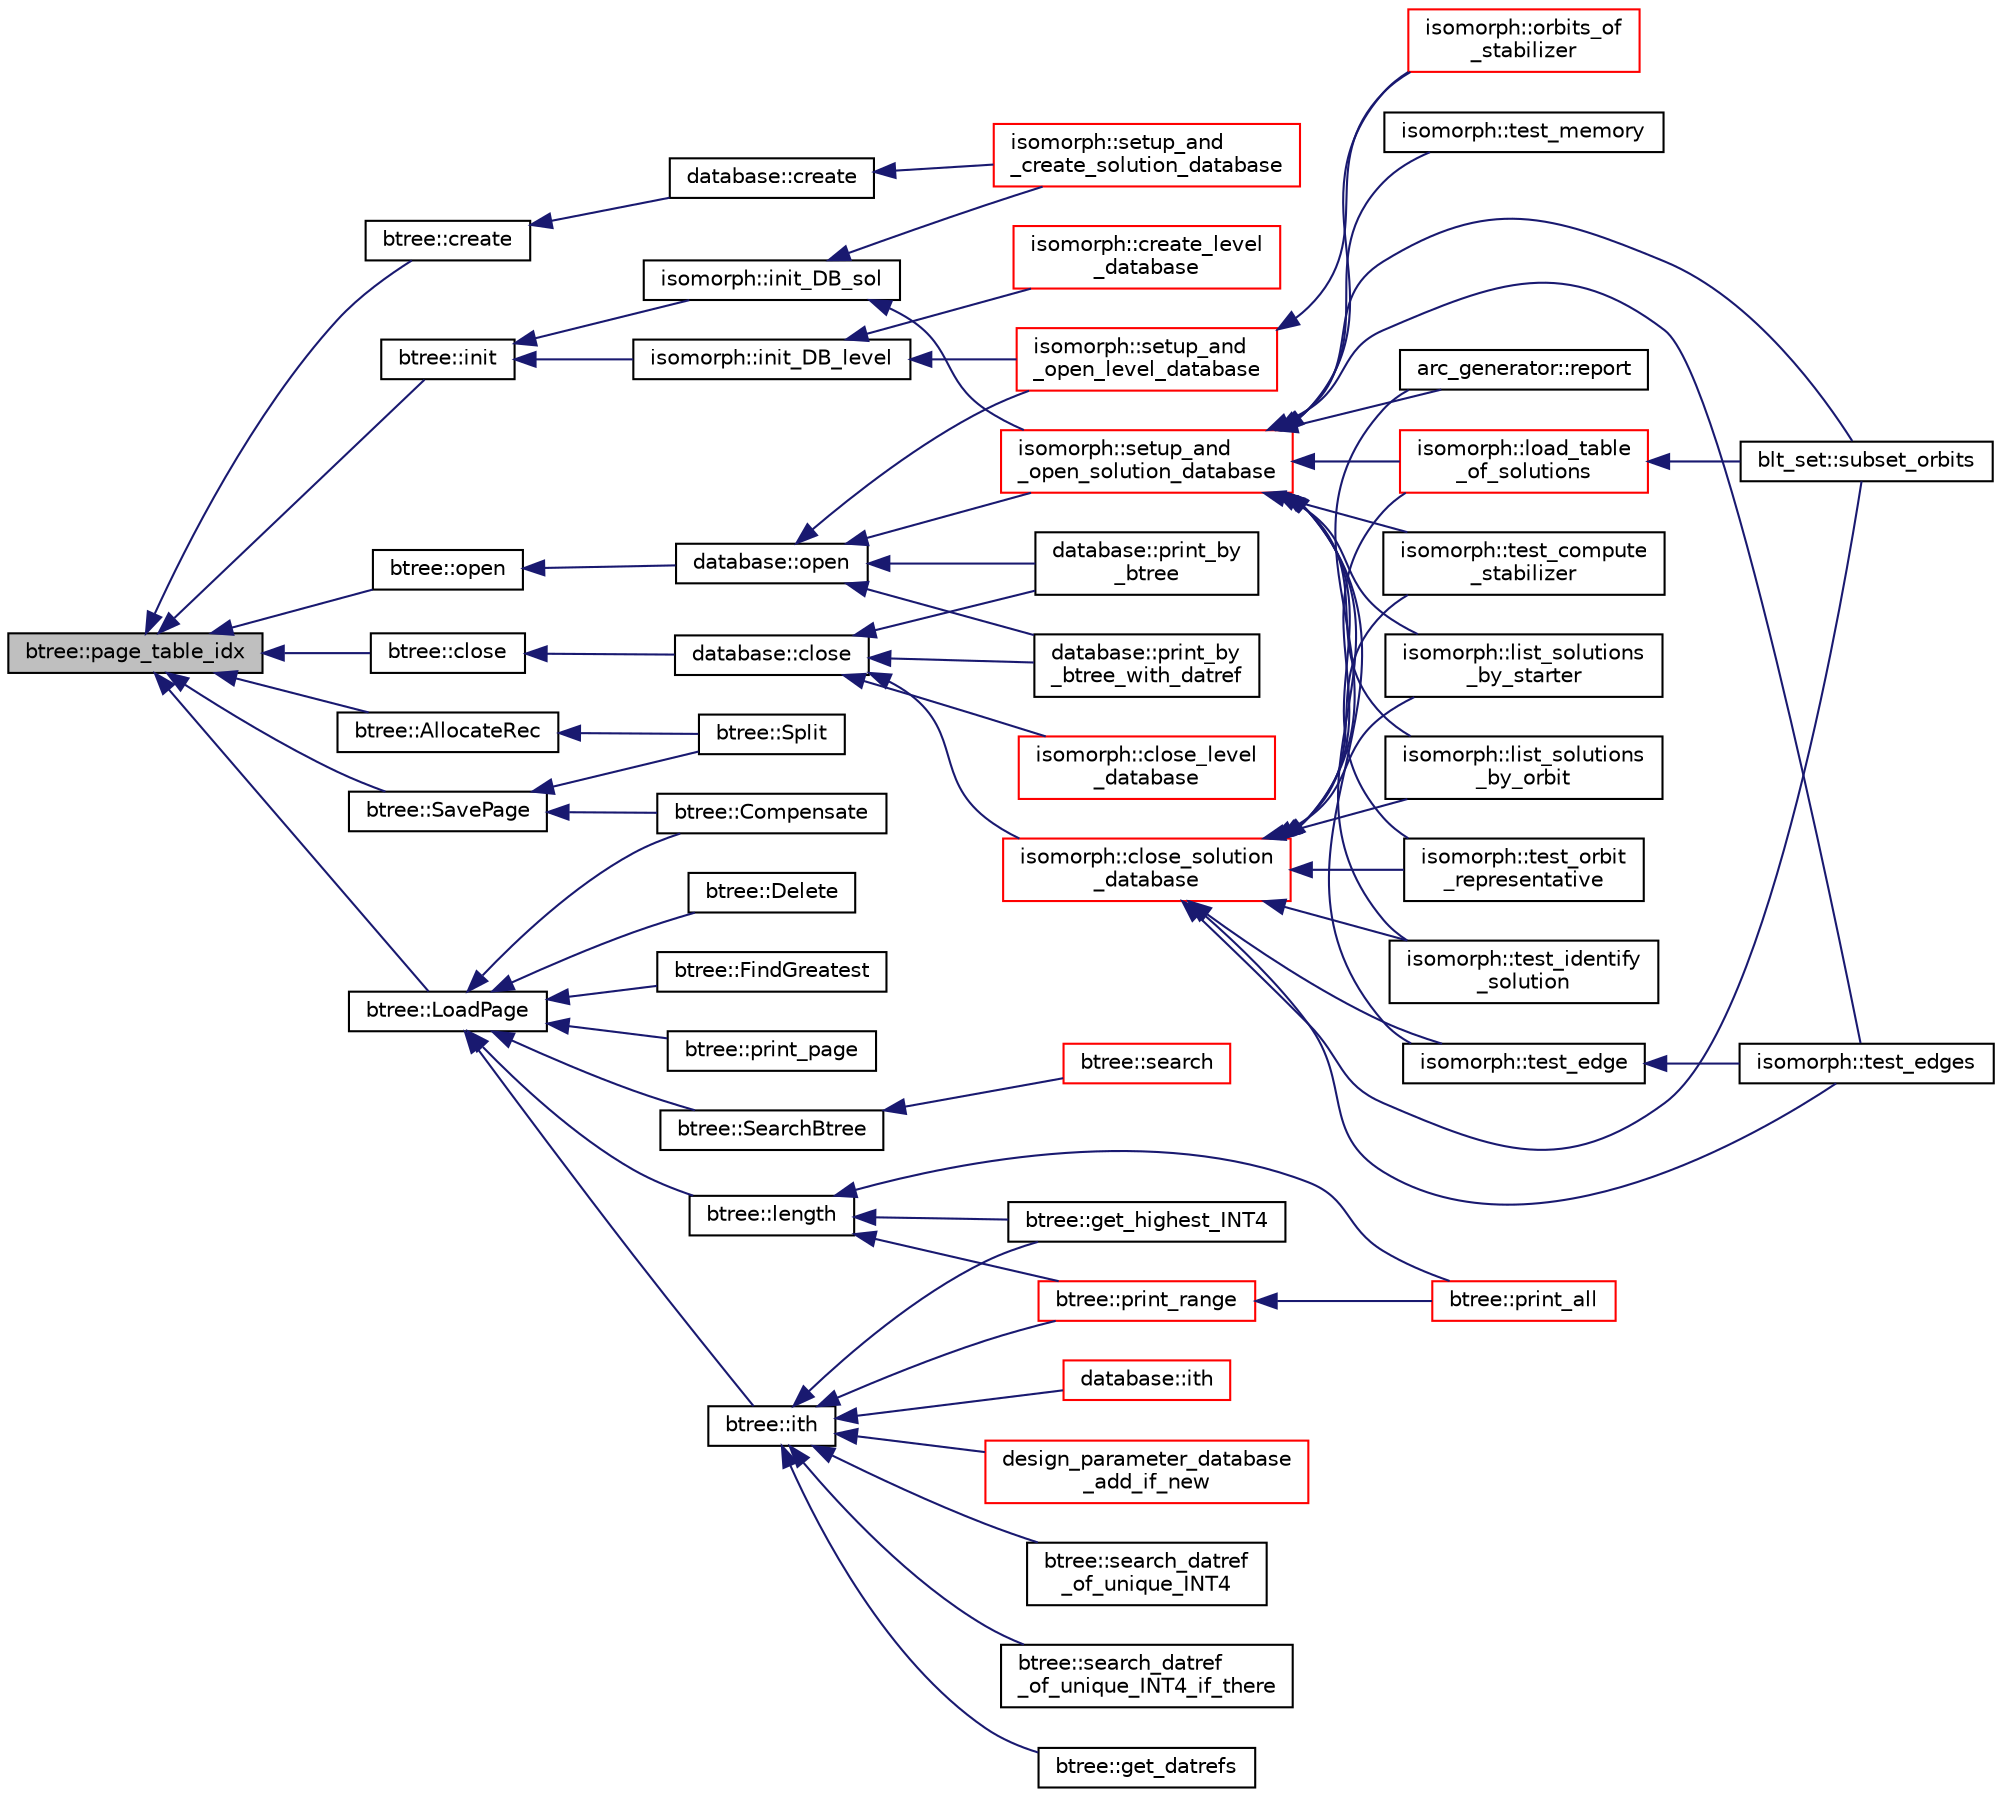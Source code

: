 digraph "btree::page_table_idx"
{
  edge [fontname="Helvetica",fontsize="10",labelfontname="Helvetica",labelfontsize="10"];
  node [fontname="Helvetica",fontsize="10",shape=record];
  rankdir="LR";
  Node3105 [label="btree::page_table_idx",height=0.2,width=0.4,color="black", fillcolor="grey75", style="filled", fontcolor="black"];
  Node3105 -> Node3106 [dir="back",color="midnightblue",fontsize="10",style="solid",fontname="Helvetica"];
  Node3106 [label="btree::init",height=0.2,width=0.4,color="black", fillcolor="white", style="filled",URL="$dd/db0/classbtree.html#a3c88706e9886f1f9bc142b511aeab642"];
  Node3106 -> Node3107 [dir="back",color="midnightblue",fontsize="10",style="solid",fontname="Helvetica"];
  Node3107 [label="isomorph::init_DB_sol",height=0.2,width=0.4,color="black", fillcolor="white", style="filled",URL="$d3/d5f/classisomorph.html#afd8d8a546fa9a7bc6f211b216e291039"];
  Node3107 -> Node3108 [dir="back",color="midnightblue",fontsize="10",style="solid",fontname="Helvetica"];
  Node3108 [label="isomorph::setup_and\l_open_solution_database",height=0.2,width=0.4,color="red", fillcolor="white", style="filled",URL="$d3/d5f/classisomorph.html#a31846d3ae261a9c2dc089fb87710ce5c"];
  Node3108 -> Node3109 [dir="back",color="midnightblue",fontsize="10",style="solid",fontname="Helvetica"];
  Node3109 [label="blt_set::subset_orbits",height=0.2,width=0.4,color="black", fillcolor="white", style="filled",URL="$d1/d3d/classblt__set.html#af8f79fc4346244acfa0e2c2d23c36993"];
  Node3108 -> Node3110 [dir="back",color="midnightblue",fontsize="10",style="solid",fontname="Helvetica"];
  Node3110 [label="arc_generator::report",height=0.2,width=0.4,color="black", fillcolor="white", style="filled",URL="$d4/d21/classarc__generator.html#a650f715bb3eec8fd1057e07e5b384f9a"];
  Node3108 -> Node3111 [dir="back",color="midnightblue",fontsize="10",style="solid",fontname="Helvetica"];
  Node3111 [label="isomorph::load_table\l_of_solutions",height=0.2,width=0.4,color="red", fillcolor="white", style="filled",URL="$d3/d5f/classisomorph.html#a21ab5aba74a200b9abf041dc5206821a"];
  Node3111 -> Node3109 [dir="back",color="midnightblue",fontsize="10",style="solid",fontname="Helvetica"];
  Node3108 -> Node3122 [dir="back",color="midnightblue",fontsize="10",style="solid",fontname="Helvetica"];
  Node3122 [label="isomorph::list_solutions\l_by_starter",height=0.2,width=0.4,color="black", fillcolor="white", style="filled",URL="$d3/d5f/classisomorph.html#a9c40f343f1a3e5fc177e5121bc809b06"];
  Node3108 -> Node3123 [dir="back",color="midnightblue",fontsize="10",style="solid",fontname="Helvetica"];
  Node3123 [label="isomorph::list_solutions\l_by_orbit",height=0.2,width=0.4,color="black", fillcolor="white", style="filled",URL="$d3/d5f/classisomorph.html#adefb1a89c097c284d29f92d5fc58ebfa"];
  Node3108 -> Node3124 [dir="back",color="midnightblue",fontsize="10",style="solid",fontname="Helvetica"];
  Node3124 [label="isomorph::orbits_of\l_stabilizer",height=0.2,width=0.4,color="red", fillcolor="white", style="filled",URL="$d3/d5f/classisomorph.html#a72bbdc12cca5a90045ef15d0b24075e6"];
  Node3108 -> Node3126 [dir="back",color="midnightblue",fontsize="10",style="solid",fontname="Helvetica"];
  Node3126 [label="isomorph::test_orbit\l_representative",height=0.2,width=0.4,color="black", fillcolor="white", style="filled",URL="$d3/d5f/classisomorph.html#a5f165aa61a0d6b349da5a6117135f6c0"];
  Node3108 -> Node3127 [dir="back",color="midnightblue",fontsize="10",style="solid",fontname="Helvetica"];
  Node3127 [label="isomorph::test_identify\l_solution",height=0.2,width=0.4,color="black", fillcolor="white", style="filled",URL="$d3/d5f/classisomorph.html#aa2c95f309e3283179e87bbbd83bfdc7d"];
  Node3108 -> Node3128 [dir="back",color="midnightblue",fontsize="10",style="solid",fontname="Helvetica"];
  Node3128 [label="isomorph::test_compute\l_stabilizer",height=0.2,width=0.4,color="black", fillcolor="white", style="filled",URL="$d3/d5f/classisomorph.html#a72cd06f32311c44eb09dd73faa36b748"];
  Node3108 -> Node3129 [dir="back",color="midnightblue",fontsize="10",style="solid",fontname="Helvetica"];
  Node3129 [label="isomorph::test_memory",height=0.2,width=0.4,color="black", fillcolor="white", style="filled",URL="$d3/d5f/classisomorph.html#a27877043c77db8e85e8fa7d5c43845b0"];
  Node3108 -> Node3130 [dir="back",color="midnightblue",fontsize="10",style="solid",fontname="Helvetica"];
  Node3130 [label="isomorph::test_edges",height=0.2,width=0.4,color="black", fillcolor="white", style="filled",URL="$d3/d5f/classisomorph.html#ad23507927d8f7698073475d12b2a85bc"];
  Node3108 -> Node3131 [dir="back",color="midnightblue",fontsize="10",style="solid",fontname="Helvetica"];
  Node3131 [label="isomorph::test_edge",height=0.2,width=0.4,color="black", fillcolor="white", style="filled",URL="$d3/d5f/classisomorph.html#a591165fa287477b480f5b7081198ba46"];
  Node3131 -> Node3130 [dir="back",color="midnightblue",fontsize="10",style="solid",fontname="Helvetica"];
  Node3107 -> Node3140 [dir="back",color="midnightblue",fontsize="10",style="solid",fontname="Helvetica"];
  Node3140 [label="isomorph::setup_and\l_create_solution_database",height=0.2,width=0.4,color="red", fillcolor="white", style="filled",URL="$d3/d5f/classisomorph.html#a810a22dfde3c43272107c743ec819b0e"];
  Node3106 -> Node3152 [dir="back",color="midnightblue",fontsize="10",style="solid",fontname="Helvetica"];
  Node3152 [label="isomorph::init_DB_level",height=0.2,width=0.4,color="black", fillcolor="white", style="filled",URL="$d3/d5f/classisomorph.html#a1a2df5281026bc94d57ebce33d67fe6c"];
  Node3152 -> Node3153 [dir="back",color="midnightblue",fontsize="10",style="solid",fontname="Helvetica"];
  Node3153 [label="isomorph::setup_and\l_open_level_database",height=0.2,width=0.4,color="red", fillcolor="white", style="filled",URL="$d3/d5f/classisomorph.html#aa011f38988f4db9c6f5abd84faebd153"];
  Node3153 -> Node3124 [dir="back",color="midnightblue",fontsize="10",style="solid",fontname="Helvetica"];
  Node3152 -> Node3154 [dir="back",color="midnightblue",fontsize="10",style="solid",fontname="Helvetica"];
  Node3154 [label="isomorph::create_level\l_database",height=0.2,width=0.4,color="red", fillcolor="white", style="filled",URL="$d3/d5f/classisomorph.html#a15a452310bd3189f10f34c7dd7085e69"];
  Node3105 -> Node3158 [dir="back",color="midnightblue",fontsize="10",style="solid",fontname="Helvetica"];
  Node3158 [label="btree::create",height=0.2,width=0.4,color="black", fillcolor="white", style="filled",URL="$dd/db0/classbtree.html#ae46050f7dc1057d21cddcd6b2e3496d9"];
  Node3158 -> Node3159 [dir="back",color="midnightblue",fontsize="10",style="solid",fontname="Helvetica"];
  Node3159 [label="database::create",height=0.2,width=0.4,color="black", fillcolor="white", style="filled",URL="$db/d72/classdatabase.html#a41d486156468426370c803bea3976cf1"];
  Node3159 -> Node3140 [dir="back",color="midnightblue",fontsize="10",style="solid",fontname="Helvetica"];
  Node3105 -> Node3160 [dir="back",color="midnightblue",fontsize="10",style="solid",fontname="Helvetica"];
  Node3160 [label="btree::open",height=0.2,width=0.4,color="black", fillcolor="white", style="filled",URL="$dd/db0/classbtree.html#a3e718949f1be6057839463292a60297a"];
  Node3160 -> Node3161 [dir="back",color="midnightblue",fontsize="10",style="solid",fontname="Helvetica"];
  Node3161 [label="database::open",height=0.2,width=0.4,color="black", fillcolor="white", style="filled",URL="$db/d72/classdatabase.html#a65e8eccf98ecab4d55fb25bacaae6a19"];
  Node3161 -> Node3162 [dir="back",color="midnightblue",fontsize="10",style="solid",fontname="Helvetica"];
  Node3162 [label="database::print_by\l_btree",height=0.2,width=0.4,color="black", fillcolor="white", style="filled",URL="$db/d72/classdatabase.html#ac45ae44f2a861557ced6e5ab7c146717"];
  Node3161 -> Node3163 [dir="back",color="midnightblue",fontsize="10",style="solid",fontname="Helvetica"];
  Node3163 [label="database::print_by\l_btree_with_datref",height=0.2,width=0.4,color="black", fillcolor="white", style="filled",URL="$db/d72/classdatabase.html#af84030a29b31944d6763974ac4f774b5"];
  Node3161 -> Node3108 [dir="back",color="midnightblue",fontsize="10",style="solid",fontname="Helvetica"];
  Node3161 -> Node3153 [dir="back",color="midnightblue",fontsize="10",style="solid",fontname="Helvetica"];
  Node3105 -> Node3164 [dir="back",color="midnightblue",fontsize="10",style="solid",fontname="Helvetica"];
  Node3164 [label="btree::close",height=0.2,width=0.4,color="black", fillcolor="white", style="filled",URL="$dd/db0/classbtree.html#acdd59b8696e09dc1c76356902fb35cbd"];
  Node3164 -> Node3165 [dir="back",color="midnightblue",fontsize="10",style="solid",fontname="Helvetica"];
  Node3165 [label="database::close",height=0.2,width=0.4,color="black", fillcolor="white", style="filled",URL="$db/d72/classdatabase.html#acdc74d15f711cab1c165989723d45caf"];
  Node3165 -> Node3162 [dir="back",color="midnightblue",fontsize="10",style="solid",fontname="Helvetica"];
  Node3165 -> Node3163 [dir="back",color="midnightblue",fontsize="10",style="solid",fontname="Helvetica"];
  Node3165 -> Node3166 [dir="back",color="midnightblue",fontsize="10",style="solid",fontname="Helvetica"];
  Node3166 [label="isomorph::close_solution\l_database",height=0.2,width=0.4,color="red", fillcolor="white", style="filled",URL="$d3/d5f/classisomorph.html#a4219716e51f60288361e06dd0e91810b"];
  Node3166 -> Node3109 [dir="back",color="midnightblue",fontsize="10",style="solid",fontname="Helvetica"];
  Node3166 -> Node3110 [dir="back",color="midnightblue",fontsize="10",style="solid",fontname="Helvetica"];
  Node3166 -> Node3111 [dir="back",color="midnightblue",fontsize="10",style="solid",fontname="Helvetica"];
  Node3166 -> Node3122 [dir="back",color="midnightblue",fontsize="10",style="solid",fontname="Helvetica"];
  Node3166 -> Node3123 [dir="back",color="midnightblue",fontsize="10",style="solid",fontname="Helvetica"];
  Node3166 -> Node3126 [dir="back",color="midnightblue",fontsize="10",style="solid",fontname="Helvetica"];
  Node3166 -> Node3127 [dir="back",color="midnightblue",fontsize="10",style="solid",fontname="Helvetica"];
  Node3166 -> Node3128 [dir="back",color="midnightblue",fontsize="10",style="solid",fontname="Helvetica"];
  Node3166 -> Node3130 [dir="back",color="midnightblue",fontsize="10",style="solid",fontname="Helvetica"];
  Node3166 -> Node3131 [dir="back",color="midnightblue",fontsize="10",style="solid",fontname="Helvetica"];
  Node3165 -> Node3167 [dir="back",color="midnightblue",fontsize="10",style="solid",fontname="Helvetica"];
  Node3167 [label="isomorph::close_level\l_database",height=0.2,width=0.4,color="red", fillcolor="white", style="filled",URL="$d3/d5f/classisomorph.html#aeca68d029ae707d3a6c6d4293b7086c8"];
  Node3105 -> Node3168 [dir="back",color="midnightblue",fontsize="10",style="solid",fontname="Helvetica"];
  Node3168 [label="btree::AllocateRec",height=0.2,width=0.4,color="black", fillcolor="white", style="filled",URL="$dd/db0/classbtree.html#afc6388f3da9703ee6cd576bd48fe5264"];
  Node3168 -> Node3169 [dir="back",color="midnightblue",fontsize="10",style="solid",fontname="Helvetica"];
  Node3169 [label="btree::Split",height=0.2,width=0.4,color="black", fillcolor="white", style="filled",URL="$dd/db0/classbtree.html#a5596bf9f5e2d58fd57683d58c2c267d4"];
  Node3105 -> Node3170 [dir="back",color="midnightblue",fontsize="10",style="solid",fontname="Helvetica"];
  Node3170 [label="btree::LoadPage",height=0.2,width=0.4,color="black", fillcolor="white", style="filled",URL="$dd/db0/classbtree.html#a29d23b8b151b6b793aa1184ca6ccc947"];
  Node3170 -> Node3171 [dir="back",color="midnightblue",fontsize="10",style="solid",fontname="Helvetica"];
  Node3171 [label="btree::SearchBtree",height=0.2,width=0.4,color="black", fillcolor="white", style="filled",URL="$dd/db0/classbtree.html#a6717768edf4de1aad4736c303bcedddd"];
  Node3171 -> Node3172 [dir="back",color="midnightblue",fontsize="10",style="solid",fontname="Helvetica"];
  Node3172 [label="btree::search",height=0.2,width=0.4,color="red", fillcolor="white", style="filled",URL="$dd/db0/classbtree.html#a0aea262fd4da610b2276f7742fc999d5"];
  Node3170 -> Node3196 [dir="back",color="midnightblue",fontsize="10",style="solid",fontname="Helvetica"];
  Node3196 [label="btree::length",height=0.2,width=0.4,color="black", fillcolor="white", style="filled",URL="$dd/db0/classbtree.html#ac75ef7763f81f808bdf266f12d1fa137"];
  Node3196 -> Node3197 [dir="back",color="midnightblue",fontsize="10",style="solid",fontname="Helvetica"];
  Node3197 [label="btree::get_highest_INT4",height=0.2,width=0.4,color="black", fillcolor="white", style="filled",URL="$dd/db0/classbtree.html#a699ad5c8c9d1d516693954e5178be309"];
  Node3196 -> Node3198 [dir="back",color="midnightblue",fontsize="10",style="solid",fontname="Helvetica"];
  Node3198 [label="btree::print_all",height=0.2,width=0.4,color="red", fillcolor="white", style="filled",URL="$dd/db0/classbtree.html#a34c238b9ff5f8dcdf31948c0abba05ca"];
  Node3196 -> Node3199 [dir="back",color="midnightblue",fontsize="10",style="solid",fontname="Helvetica"];
  Node3199 [label="btree::print_range",height=0.2,width=0.4,color="red", fillcolor="white", style="filled",URL="$dd/db0/classbtree.html#afdde4b8008679f3c85b24b254a5ffdad"];
  Node3199 -> Node3198 [dir="back",color="midnightblue",fontsize="10",style="solid",fontname="Helvetica"];
  Node3170 -> Node3200 [dir="back",color="midnightblue",fontsize="10",style="solid",fontname="Helvetica"];
  Node3200 [label="btree::ith",height=0.2,width=0.4,color="black", fillcolor="white", style="filled",URL="$dd/db0/classbtree.html#aba50733eb0d292c2fd103cd6721cc1d6"];
  Node3200 -> Node3191 [dir="back",color="midnightblue",fontsize="10",style="solid",fontname="Helvetica"];
  Node3191 [label="design_parameter_database\l_add_if_new",height=0.2,width=0.4,color="red", fillcolor="white", style="filled",URL="$d9/d60/discreta_8h.html#afab003d450b51bb6c988b57c3451f535"];
  Node3200 -> Node3176 [dir="back",color="midnightblue",fontsize="10",style="solid",fontname="Helvetica"];
  Node3176 [label="btree::search_datref\l_of_unique_INT4",height=0.2,width=0.4,color="black", fillcolor="white", style="filled",URL="$dd/db0/classbtree.html#a346c06a9e28986d1e28065fb935eee35"];
  Node3200 -> Node3177 [dir="back",color="midnightblue",fontsize="10",style="solid",fontname="Helvetica"];
  Node3177 [label="btree::search_datref\l_of_unique_INT4_if_there",height=0.2,width=0.4,color="black", fillcolor="white", style="filled",URL="$dd/db0/classbtree.html#afceff3e8dd827e4d687e2a82bed46256"];
  Node3200 -> Node3197 [dir="back",color="midnightblue",fontsize="10",style="solid",fontname="Helvetica"];
  Node3200 -> Node3201 [dir="back",color="midnightblue",fontsize="10",style="solid",fontname="Helvetica"];
  Node3201 [label="btree::get_datrefs",height=0.2,width=0.4,color="black", fillcolor="white", style="filled",URL="$dd/db0/classbtree.html#a4f8c801758d3fdb0e12cfa8be1bcdd74"];
  Node3200 -> Node3199 [dir="back",color="midnightblue",fontsize="10",style="solid",fontname="Helvetica"];
  Node3200 -> Node3202 [dir="back",color="midnightblue",fontsize="10",style="solid",fontname="Helvetica"];
  Node3202 [label="database::ith",height=0.2,width=0.4,color="red", fillcolor="white", style="filled",URL="$db/d72/classdatabase.html#af17af33b686cba55558237b04714108f"];
  Node3170 -> Node3214 [dir="back",color="midnightblue",fontsize="10",style="solid",fontname="Helvetica"];
  Node3214 [label="btree::Delete",height=0.2,width=0.4,color="black", fillcolor="white", style="filled",URL="$dd/db0/classbtree.html#a79bf3a5ba68348f79df3da7875b40228"];
  Node3170 -> Node3215 [dir="back",color="midnightblue",fontsize="10",style="solid",fontname="Helvetica"];
  Node3215 [label="btree::FindGreatest",height=0.2,width=0.4,color="black", fillcolor="white", style="filled",URL="$dd/db0/classbtree.html#a45bbef6d83e3e0ca26448baa2b4ea1c9"];
  Node3170 -> Node3216 [dir="back",color="midnightblue",fontsize="10",style="solid",fontname="Helvetica"];
  Node3216 [label="btree::Compensate",height=0.2,width=0.4,color="black", fillcolor="white", style="filled",URL="$dd/db0/classbtree.html#ae778b7f97622e4511e84b543343b6024"];
  Node3170 -> Node3217 [dir="back",color="midnightblue",fontsize="10",style="solid",fontname="Helvetica"];
  Node3217 [label="btree::print_page",height=0.2,width=0.4,color="black", fillcolor="white", style="filled",URL="$dd/db0/classbtree.html#a844ce0c89c957a300e1e67223252440d"];
  Node3105 -> Node3218 [dir="back",color="midnightblue",fontsize="10",style="solid",fontname="Helvetica"];
  Node3218 [label="btree::SavePage",height=0.2,width=0.4,color="black", fillcolor="white", style="filled",URL="$dd/db0/classbtree.html#a2dd55fa54a2db4dfd5746d2f27835e26"];
  Node3218 -> Node3169 [dir="back",color="midnightblue",fontsize="10",style="solid",fontname="Helvetica"];
  Node3218 -> Node3216 [dir="back",color="midnightblue",fontsize="10",style="solid",fontname="Helvetica"];
}
